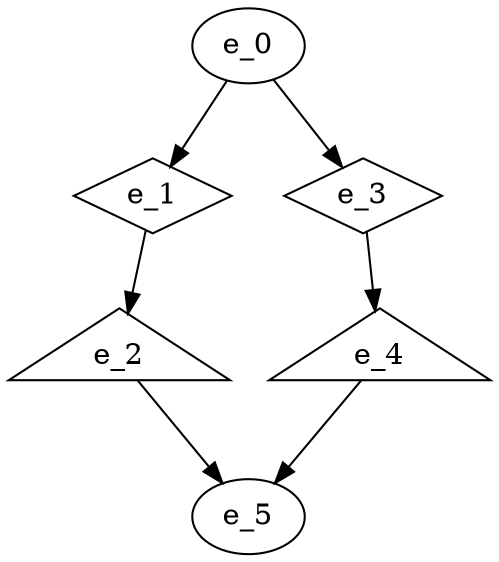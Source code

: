 digraph control_path {
  e_0: entry_node : n ;
  e_1 [shape = diamond];
  e_2 [shape = triangle];
  e_3 [shape = diamond];
  e_4 [shape = triangle];
  e_5: exit_node : s ;
  e_0 -> e_1;
  e_1 -> e_2;
  e_0 -> e_3;
  e_3 -> e_4;
  e_2 -> e_5;
  e_4 -> e_5;
}
